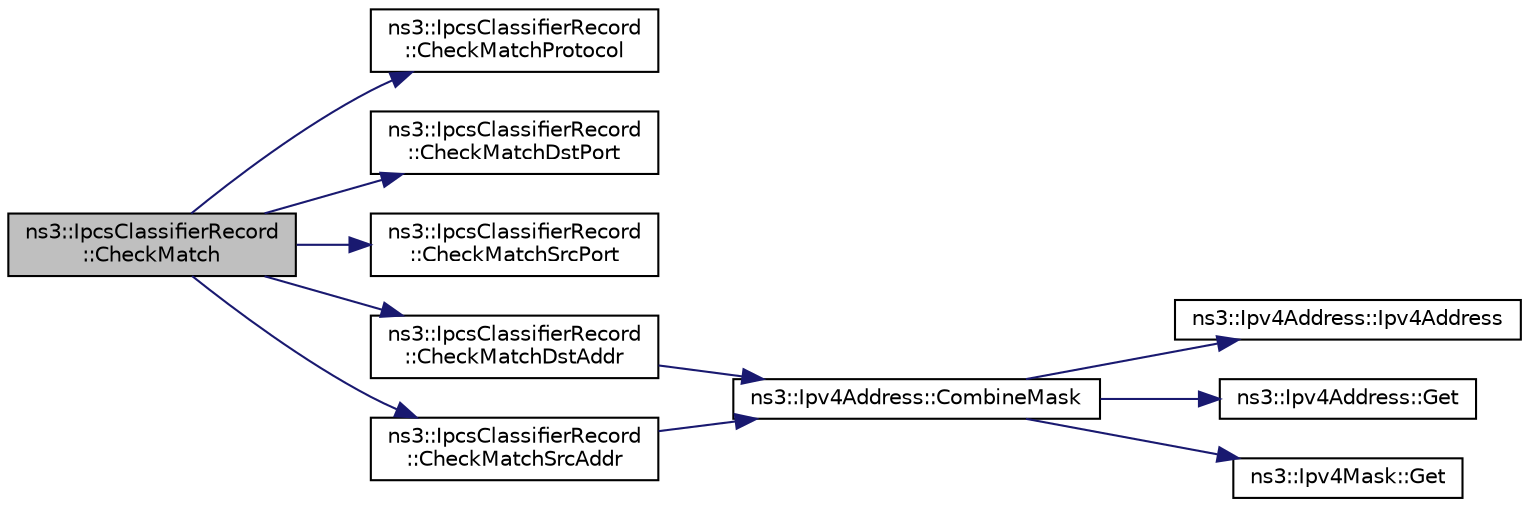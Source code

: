 digraph "ns3::IpcsClassifierRecord::CheckMatch"
{
  edge [fontname="Helvetica",fontsize="10",labelfontname="Helvetica",labelfontsize="10"];
  node [fontname="Helvetica",fontsize="10",shape=record];
  rankdir="LR";
  Node1 [label="ns3::IpcsClassifierRecord\l::CheckMatch",height=0.2,width=0.4,color="black", fillcolor="grey75", style="filled", fontcolor="black"];
  Node1 -> Node2 [color="midnightblue",fontsize="10",style="solid"];
  Node2 [label="ns3::IpcsClassifierRecord\l::CheckMatchProtocol",height=0.2,width=0.4,color="black", fillcolor="white", style="filled",URL="$d4/d4e/classns3_1_1IpcsClassifierRecord.html#a00cd1e3609ba14dee54983607cc43739"];
  Node1 -> Node3 [color="midnightblue",fontsize="10",style="solid"];
  Node3 [label="ns3::IpcsClassifierRecord\l::CheckMatchDstPort",height=0.2,width=0.4,color="black", fillcolor="white", style="filled",URL="$d4/d4e/classns3_1_1IpcsClassifierRecord.html#ad9b047a3a4106014b57a9fa96bb3b59c"];
  Node1 -> Node4 [color="midnightblue",fontsize="10",style="solid"];
  Node4 [label="ns3::IpcsClassifierRecord\l::CheckMatchSrcPort",height=0.2,width=0.4,color="black", fillcolor="white", style="filled",URL="$d4/d4e/classns3_1_1IpcsClassifierRecord.html#a7b39a1ebf70e5d93c6bb290d8d38a854"];
  Node1 -> Node5 [color="midnightblue",fontsize="10",style="solid"];
  Node5 [label="ns3::IpcsClassifierRecord\l::CheckMatchDstAddr",height=0.2,width=0.4,color="black", fillcolor="white", style="filled",URL="$d4/d4e/classns3_1_1IpcsClassifierRecord.html#a86c218761344c8208f0f20810f91d886"];
  Node5 -> Node6 [color="midnightblue",fontsize="10",style="solid"];
  Node6 [label="ns3::Ipv4Address::CombineMask",height=0.2,width=0.4,color="black", fillcolor="white", style="filled",URL="$de/d55/classns3_1_1Ipv4Address.html#abc9bf1629800f0809d97dfd8b5c38bc7",tooltip="Combine this address with a network mask. "];
  Node6 -> Node7 [color="midnightblue",fontsize="10",style="solid"];
  Node7 [label="ns3::Ipv4Address::Ipv4Address",height=0.2,width=0.4,color="black", fillcolor="white", style="filled",URL="$de/d55/classns3_1_1Ipv4Address.html#aaabb51dd481f4b6908afd72affc49b20"];
  Node6 -> Node8 [color="midnightblue",fontsize="10",style="solid"];
  Node8 [label="ns3::Ipv4Address::Get",height=0.2,width=0.4,color="black", fillcolor="white", style="filled",URL="$de/d55/classns3_1_1Ipv4Address.html#ae65810a69898982e927b83660d3bc4d8"];
  Node6 -> Node9 [color="midnightblue",fontsize="10",style="solid"];
  Node9 [label="ns3::Ipv4Mask::Get",height=0.2,width=0.4,color="black", fillcolor="white", style="filled",URL="$d5/df8/classns3_1_1Ipv4Mask.html#ac557d10d9807bbc022ed64e2b929b2db"];
  Node1 -> Node10 [color="midnightblue",fontsize="10",style="solid"];
  Node10 [label="ns3::IpcsClassifierRecord\l::CheckMatchSrcAddr",height=0.2,width=0.4,color="black", fillcolor="white", style="filled",URL="$d4/d4e/classns3_1_1IpcsClassifierRecord.html#a6919d65beccaf902569d92f5f4fe0aef"];
  Node10 -> Node6 [color="midnightblue",fontsize="10",style="solid"];
}
